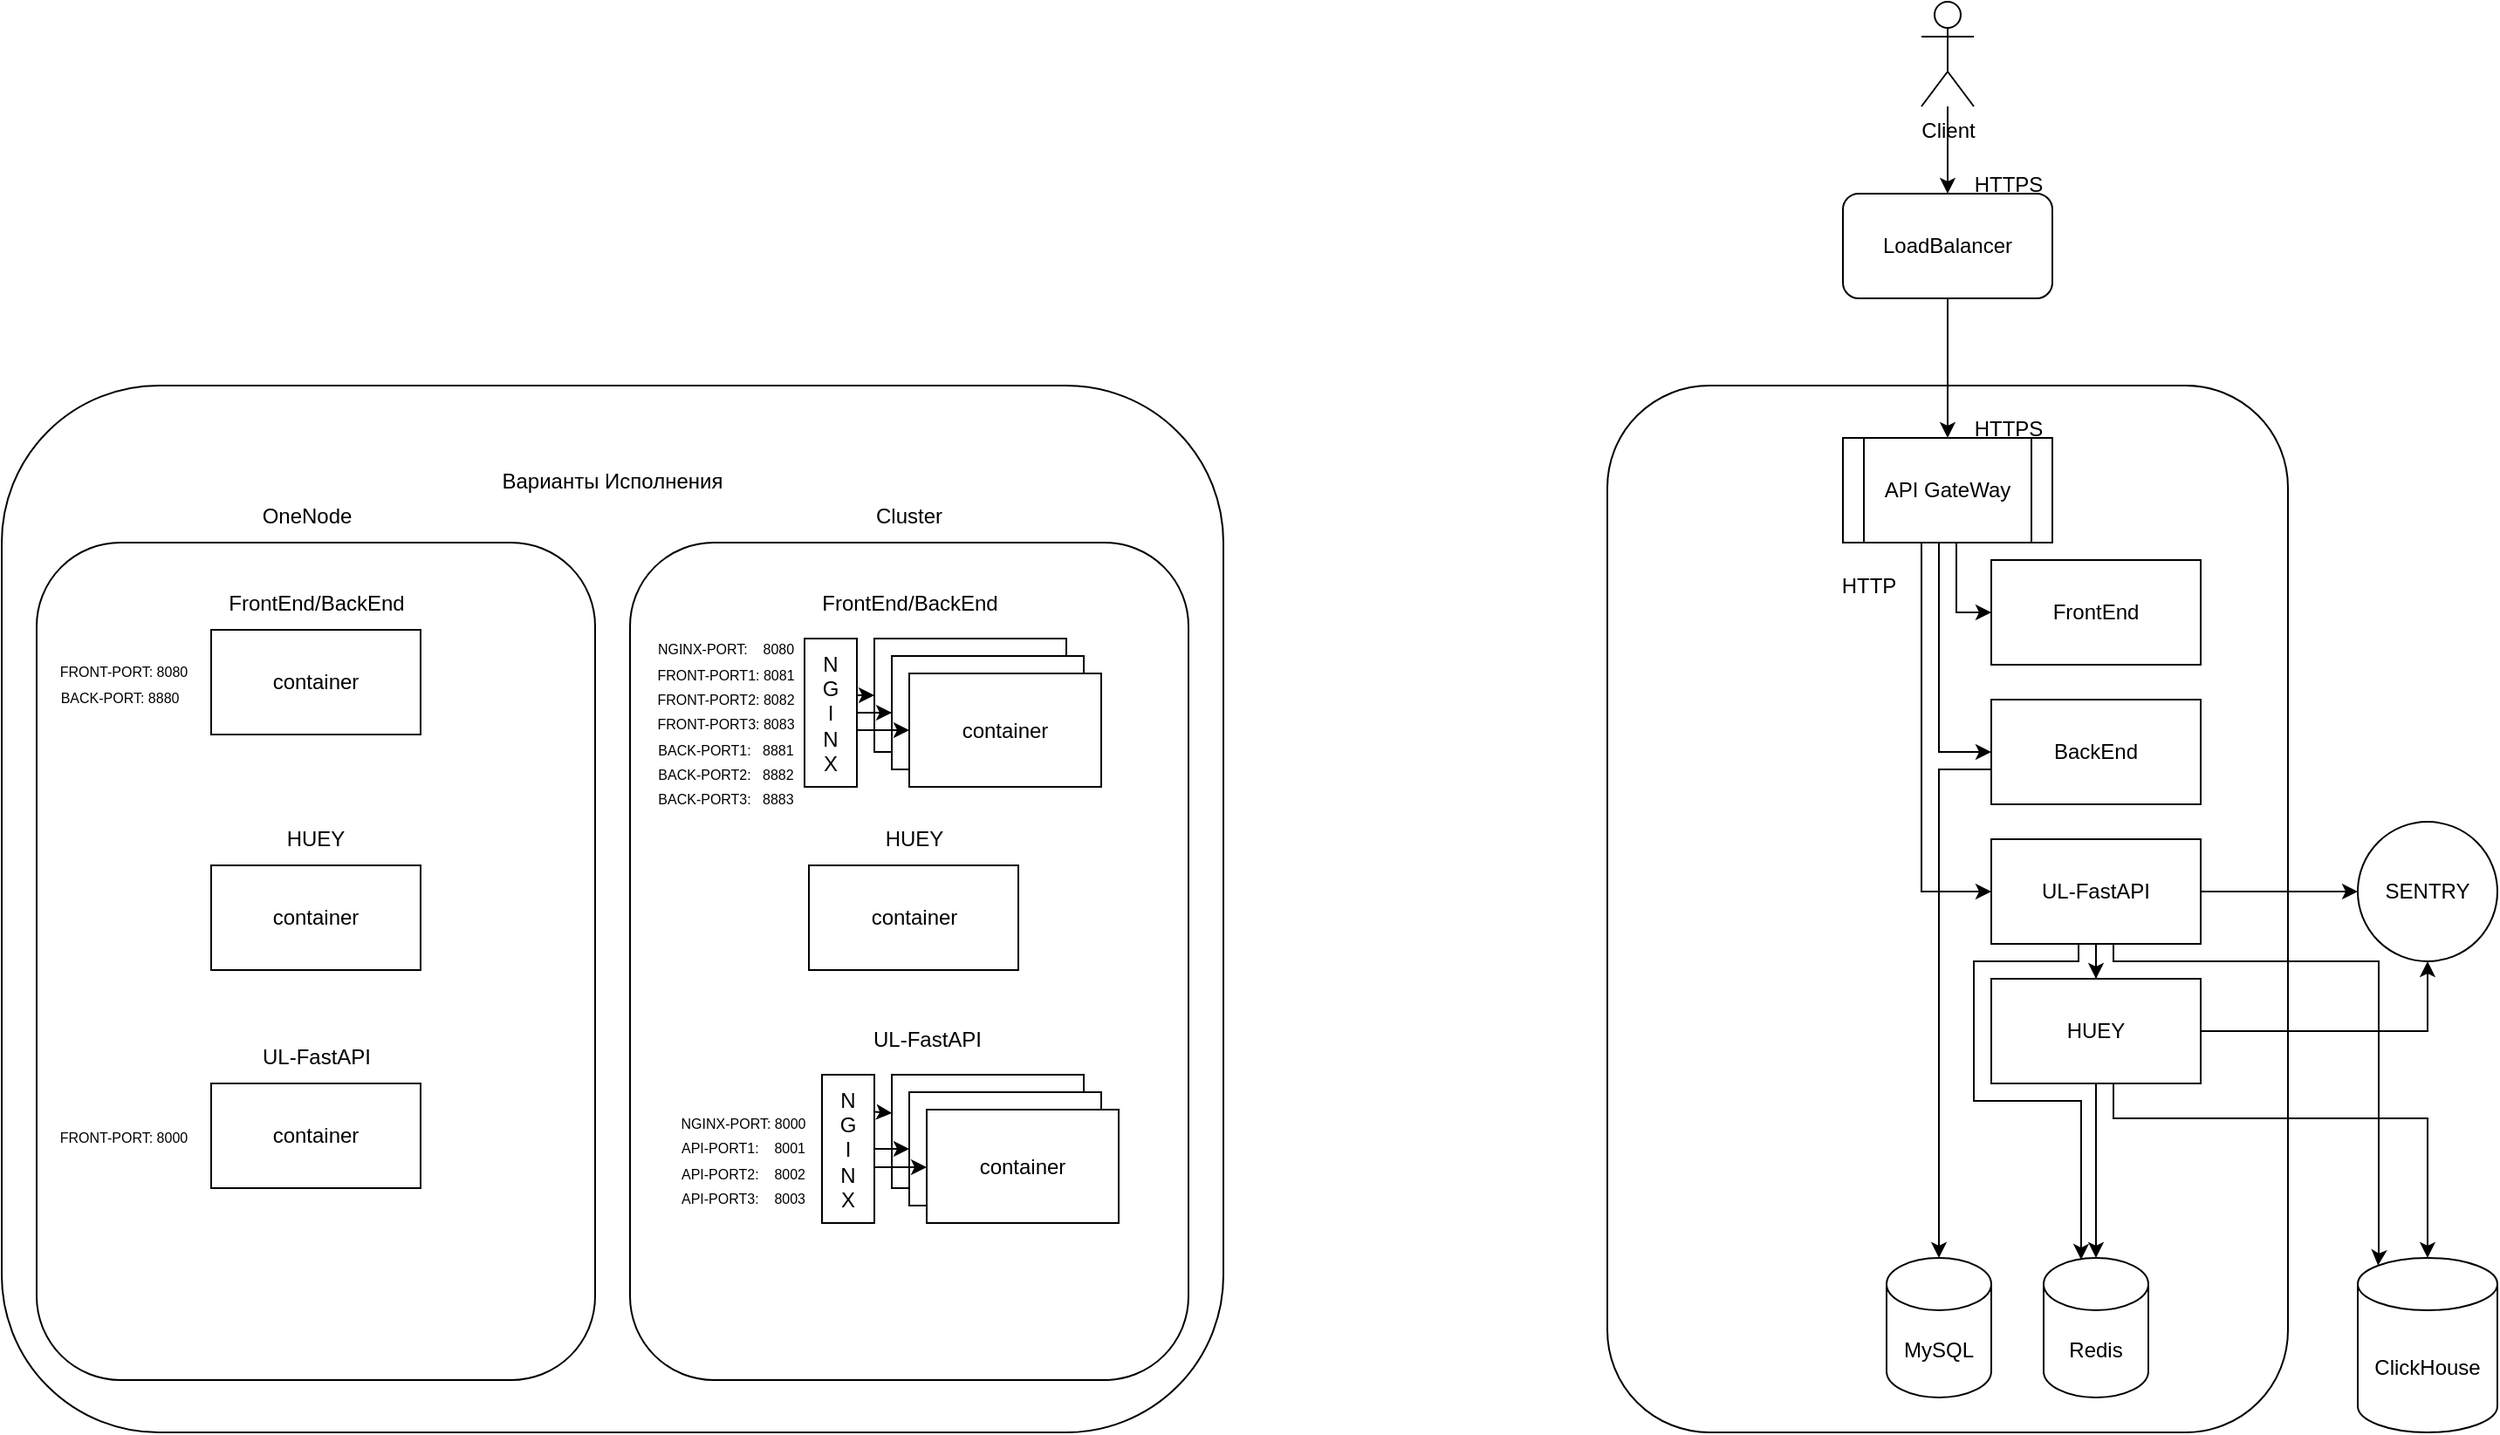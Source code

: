 <mxfile version="26.0.15">
  <diagram name="Page-1" id="kzm3Gh8i-jGuQKAOYgxD">
    <mxGraphModel dx="2036" dy="628" grid="1" gridSize="10" guides="1" tooltips="1" connect="1" arrows="1" fold="1" page="1" pageScale="1" pageWidth="850" pageHeight="1100" math="0" shadow="0">
      <root>
        <mxCell id="0" />
        <mxCell id="1" parent="0" />
        <mxCell id="jPRHqAiCdGyqLTujWerM-7" value="" style="rounded=1;whiteSpace=wrap;html=1;" vertex="1" parent="1">
          <mxGeometry x="320" y="270" width="390" height="600" as="geometry" />
        </mxCell>
        <mxCell id="jPRHqAiCdGyqLTujWerM-5" value="" style="edgeStyle=orthogonalEdgeStyle;rounded=0;orthogonalLoop=1;jettySize=auto;html=1;" edge="1" parent="1" source="jPRHqAiCdGyqLTujWerM-1" target="jPRHqAiCdGyqLTujWerM-4">
          <mxGeometry relative="1" as="geometry" />
        </mxCell>
        <mxCell id="jPRHqAiCdGyqLTujWerM-1" value="Client" style="shape=umlActor;verticalLabelPosition=bottom;verticalAlign=top;html=1;outlineConnect=0;" vertex="1" parent="1">
          <mxGeometry x="500" y="50" width="30" height="60" as="geometry" />
        </mxCell>
        <mxCell id="jPRHqAiCdGyqLTujWerM-9" style="edgeStyle=orthogonalEdgeStyle;rounded=0;orthogonalLoop=1;jettySize=auto;html=1;entryX=0.5;entryY=0;entryDx=0;entryDy=0;" edge="1" parent="1" source="jPRHqAiCdGyqLTujWerM-4" target="jPRHqAiCdGyqLTujWerM-8">
          <mxGeometry relative="1" as="geometry" />
        </mxCell>
        <mxCell id="jPRHqAiCdGyqLTujWerM-4" value="LoadBalancer" style="rounded=1;whiteSpace=wrap;html=1;" vertex="1" parent="1">
          <mxGeometry x="455" y="160" width="120" height="60" as="geometry" />
        </mxCell>
        <mxCell id="jPRHqAiCdGyqLTujWerM-6" value="HTTPS" style="text;html=1;align=center;verticalAlign=middle;whiteSpace=wrap;rounded=0;" vertex="1" parent="1">
          <mxGeometry x="520" y="140" width="60" height="30" as="geometry" />
        </mxCell>
        <mxCell id="jPRHqAiCdGyqLTujWerM-19" style="edgeStyle=orthogonalEdgeStyle;rounded=0;orthogonalLoop=1;jettySize=auto;html=1;entryX=0;entryY=0.5;entryDx=0;entryDy=0;" edge="1" parent="1" source="jPRHqAiCdGyqLTujWerM-8" target="jPRHqAiCdGyqLTujWerM-11">
          <mxGeometry relative="1" as="geometry">
            <Array as="points">
              <mxPoint x="520" y="400" />
            </Array>
          </mxGeometry>
        </mxCell>
        <mxCell id="jPRHqAiCdGyqLTujWerM-20" style="edgeStyle=orthogonalEdgeStyle;rounded=0;orthogonalLoop=1;jettySize=auto;html=1;entryX=0;entryY=0.5;entryDx=0;entryDy=0;" edge="1" parent="1" source="jPRHqAiCdGyqLTujWerM-8" target="jPRHqAiCdGyqLTujWerM-12">
          <mxGeometry relative="1" as="geometry">
            <Array as="points">
              <mxPoint x="510" y="480" />
            </Array>
          </mxGeometry>
        </mxCell>
        <mxCell id="jPRHqAiCdGyqLTujWerM-66" style="edgeStyle=orthogonalEdgeStyle;rounded=0;orthogonalLoop=1;jettySize=auto;html=1;entryX=0;entryY=0.5;entryDx=0;entryDy=0;" edge="1" parent="1" source="jPRHqAiCdGyqLTujWerM-8" target="jPRHqAiCdGyqLTujWerM-63">
          <mxGeometry relative="1" as="geometry">
            <Array as="points">
              <mxPoint x="500" y="560" />
            </Array>
          </mxGeometry>
        </mxCell>
        <mxCell id="jPRHqAiCdGyqLTujWerM-8" value="API GateWay" style="shape=process;whiteSpace=wrap;html=1;backgroundOutline=1;" vertex="1" parent="1">
          <mxGeometry x="455" y="300" width="120" height="60" as="geometry" />
        </mxCell>
        <mxCell id="jPRHqAiCdGyqLTujWerM-10" value="HTTPS" style="text;html=1;align=center;verticalAlign=middle;whiteSpace=wrap;rounded=0;" vertex="1" parent="1">
          <mxGeometry x="520" y="280" width="60" height="30" as="geometry" />
        </mxCell>
        <mxCell id="jPRHqAiCdGyqLTujWerM-11" value="FrontEnd" style="rounded=0;whiteSpace=wrap;html=1;" vertex="1" parent="1">
          <mxGeometry x="540" y="370" width="120" height="60" as="geometry" />
        </mxCell>
        <mxCell id="jPRHqAiCdGyqLTujWerM-12" value="BackEnd" style="rounded=0;whiteSpace=wrap;html=1;" vertex="1" parent="1">
          <mxGeometry x="540" y="450" width="120" height="60" as="geometry" />
        </mxCell>
        <mxCell id="jPRHqAiCdGyqLTujWerM-69" value="" style="edgeStyle=orthogonalEdgeStyle;rounded=0;orthogonalLoop=1;jettySize=auto;html=1;" edge="1" parent="1" source="jPRHqAiCdGyqLTujWerM-14" target="jPRHqAiCdGyqLTujWerM-67">
          <mxGeometry relative="1" as="geometry" />
        </mxCell>
        <mxCell id="jPRHqAiCdGyqLTujWerM-70" value="" style="edgeStyle=orthogonalEdgeStyle;rounded=0;orthogonalLoop=1;jettySize=auto;html=1;" edge="1" parent="1" source="jPRHqAiCdGyqLTujWerM-14" target="jPRHqAiCdGyqLTujWerM-24">
          <mxGeometry relative="1" as="geometry" />
        </mxCell>
        <mxCell id="jPRHqAiCdGyqLTujWerM-14" value="HUEY" style="rounded=0;whiteSpace=wrap;html=1;" vertex="1" parent="1">
          <mxGeometry x="540" y="610" width="120" height="60" as="geometry" />
        </mxCell>
        <mxCell id="jPRHqAiCdGyqLTujWerM-24" value="Redis" style="shape=cylinder3;whiteSpace=wrap;html=1;boundedLbl=1;backgroundOutline=1;size=15;" vertex="1" parent="1">
          <mxGeometry x="570" y="770" width="60" height="80" as="geometry" />
        </mxCell>
        <mxCell id="jPRHqAiCdGyqLTujWerM-26" value="ClickHouse" style="shape=cylinder3;whiteSpace=wrap;html=1;boundedLbl=1;backgroundOutline=1;size=15;" vertex="1" parent="1">
          <mxGeometry x="750" y="770" width="80" height="100" as="geometry" />
        </mxCell>
        <mxCell id="jPRHqAiCdGyqLTujWerM-30" value="MySQL" style="shape=cylinder3;whiteSpace=wrap;html=1;boundedLbl=1;backgroundOutline=1;size=15;" vertex="1" parent="1">
          <mxGeometry x="480" y="770" width="60" height="80" as="geometry" />
        </mxCell>
        <mxCell id="jPRHqAiCdGyqLTujWerM-31" style="edgeStyle=orthogonalEdgeStyle;rounded=0;orthogonalLoop=1;jettySize=auto;html=1;entryX=0.5;entryY=0;entryDx=0;entryDy=0;entryPerimeter=0;" edge="1" parent="1" source="jPRHqAiCdGyqLTujWerM-12" target="jPRHqAiCdGyqLTujWerM-30">
          <mxGeometry relative="1" as="geometry">
            <Array as="points">
              <mxPoint x="510" y="490" />
            </Array>
          </mxGeometry>
        </mxCell>
        <mxCell id="jPRHqAiCdGyqLTujWerM-32" value="HTTP" style="text;html=1;align=center;verticalAlign=middle;whiteSpace=wrap;rounded=0;" vertex="1" parent="1">
          <mxGeometry x="440" y="370" width="60" height="30" as="geometry" />
        </mxCell>
        <mxCell id="jPRHqAiCdGyqLTujWerM-34" value="" style="rounded=1;whiteSpace=wrap;html=1;" vertex="1" parent="1">
          <mxGeometry x="-600" y="270" width="700" height="600" as="geometry" />
        </mxCell>
        <mxCell id="jPRHqAiCdGyqLTujWerM-35" value="Варианты Исполнения" style="text;html=1;align=center;verticalAlign=middle;whiteSpace=wrap;rounded=0;" vertex="1" parent="1">
          <mxGeometry x="-345" y="310" width="190" height="30" as="geometry" />
        </mxCell>
        <mxCell id="jPRHqAiCdGyqLTujWerM-36" value="" style="rounded=1;whiteSpace=wrap;html=1;" vertex="1" parent="1">
          <mxGeometry x="-580" y="360" width="320" height="480" as="geometry" />
        </mxCell>
        <mxCell id="jPRHqAiCdGyqLTujWerM-38" value="" style="rounded=1;whiteSpace=wrap;html=1;" vertex="1" parent="1">
          <mxGeometry x="-240" y="360" width="320" height="480" as="geometry" />
        </mxCell>
        <mxCell id="jPRHqAiCdGyqLTujWerM-39" value="OneNode" style="text;html=1;align=center;verticalAlign=middle;whiteSpace=wrap;rounded=0;" vertex="1" parent="1">
          <mxGeometry x="-455" y="330" width="60" height="30" as="geometry" />
        </mxCell>
        <mxCell id="jPRHqAiCdGyqLTujWerM-40" value="Cluster" style="text;html=1;align=center;verticalAlign=middle;whiteSpace=wrap;rounded=0;" vertex="1" parent="1">
          <mxGeometry x="-110" y="330" width="60" height="30" as="geometry" />
        </mxCell>
        <mxCell id="jPRHqAiCdGyqLTujWerM-42" value="container" style="rounded=0;whiteSpace=wrap;html=1;" vertex="1" parent="1">
          <mxGeometry x="-480" y="410" width="120" height="60" as="geometry" />
        </mxCell>
        <mxCell id="jPRHqAiCdGyqLTujWerM-43" value="FrontEnd/BackEnd" style="text;html=1;align=center;verticalAlign=middle;whiteSpace=wrap;rounded=0;" vertex="1" parent="1">
          <mxGeometry x="-477.5" y="380" width="115" height="30" as="geometry" />
        </mxCell>
        <mxCell id="jPRHqAiCdGyqLTujWerM-44" value="&lt;font style=&quot;font-size: 8px;&quot;&gt;FRONT-PORT: 8080&lt;/font&gt;&lt;div&gt;&lt;font style=&quot;font-size: 8px;&quot;&gt;BACK-PORT: 8880&amp;nbsp;&amp;nbsp;&lt;/font&gt;&lt;/div&gt;" style="text;html=1;align=center;verticalAlign=middle;whiteSpace=wrap;rounded=0;" vertex="1" parent="1">
          <mxGeometry x="-570" y="410" width="80" height="60" as="geometry" />
        </mxCell>
        <mxCell id="jPRHqAiCdGyqLTujWerM-56" style="edgeStyle=orthogonalEdgeStyle;rounded=0;orthogonalLoop=1;jettySize=auto;html=1;entryX=0;entryY=0.5;entryDx=0;entryDy=0;exitX=1;exitY=0.382;exitDx=0;exitDy=0;exitPerimeter=0;" edge="1" parent="1" source="jPRHqAiCdGyqLTujWerM-45" target="jPRHqAiCdGyqLTujWerM-49">
          <mxGeometry relative="1" as="geometry" />
        </mxCell>
        <mxCell id="jPRHqAiCdGyqLTujWerM-79" value="" style="edgeStyle=orthogonalEdgeStyle;rounded=0;orthogonalLoop=1;jettySize=auto;html=1;" edge="1" parent="1" source="jPRHqAiCdGyqLTujWerM-45" target="jPRHqAiCdGyqLTujWerM-52">
          <mxGeometry relative="1" as="geometry" />
        </mxCell>
        <mxCell id="jPRHqAiCdGyqLTujWerM-45" value="N&lt;div&gt;G&lt;/div&gt;&lt;div&gt;I&lt;/div&gt;&lt;div&gt;N&lt;/div&gt;&lt;div&gt;X&lt;/div&gt;" style="rounded=0;whiteSpace=wrap;html=1;" vertex="1" parent="1">
          <mxGeometry x="-140" y="415" width="30" height="85" as="geometry" />
        </mxCell>
        <mxCell id="jPRHqAiCdGyqLTujWerM-47" value="&lt;div&gt;&lt;font style=&quot;font-size: 8px;&quot;&gt;NGINX-PORT:&amp;nbsp; &amp;nbsp; 8080&lt;/font&gt;&lt;/div&gt;&lt;div&gt;&lt;span style=&quot;font-size: 8px;&quot;&gt;FRONT-PORT1: 8081&lt;/span&gt;&lt;/div&gt;&lt;div&gt;&lt;span style=&quot;font-size: 8px; background-color: transparent; color: light-dark(rgb(0, 0, 0), rgb(255, 255, 255));&quot;&gt;FRONT&lt;/span&gt;&lt;span style=&quot;font-size: 8px;&quot;&gt;-PORT2: 8082&lt;/span&gt;&lt;/div&gt;&lt;div&gt;&lt;span style=&quot;font-size: 8px; background-color: transparent; color: light-dark(rgb(0, 0, 0), rgb(255, 255, 255));&quot;&gt;FRONT&lt;/span&gt;&lt;span style=&quot;font-size: 8px;&quot;&gt;-PORT3: 8083&lt;/span&gt;&lt;/div&gt;&lt;div&gt;&lt;span style=&quot;font-size: 8px;&quot;&gt;BACK-PORT1:&amp;nbsp; &amp;nbsp;8881&lt;/span&gt;&lt;/div&gt;&lt;div&gt;&lt;span style=&quot;font-size: 8px;&quot;&gt;BACK-PORT2:&amp;nbsp; &amp;nbsp;8882&lt;/span&gt;&lt;/div&gt;&lt;div&gt;&lt;span style=&quot;font-size: 8px;&quot;&gt;BACK-PORT3:&amp;nbsp; &amp;nbsp;8883&lt;/span&gt;&lt;/div&gt;" style="text;html=1;align=center;verticalAlign=middle;whiteSpace=wrap;rounded=0;" vertex="1" parent="1">
          <mxGeometry x="-230" y="410" width="90" height="105" as="geometry" />
        </mxCell>
        <mxCell id="jPRHqAiCdGyqLTujWerM-49" value="container" style="rounded=0;whiteSpace=wrap;html=1;" vertex="1" parent="1">
          <mxGeometry x="-100" y="415" width="110" height="65" as="geometry" />
        </mxCell>
        <mxCell id="jPRHqAiCdGyqLTujWerM-51" value="container" style="rounded=0;whiteSpace=wrap;html=1;" vertex="1" parent="1">
          <mxGeometry x="-90" y="425" width="110" height="65" as="geometry" />
        </mxCell>
        <mxCell id="jPRHqAiCdGyqLTujWerM-52" value="container" style="rounded=0;whiteSpace=wrap;html=1;" vertex="1" parent="1">
          <mxGeometry x="-80" y="435" width="110" height="65" as="geometry" />
        </mxCell>
        <mxCell id="jPRHqAiCdGyqLTujWerM-54" style="edgeStyle=orthogonalEdgeStyle;rounded=0;orthogonalLoop=1;jettySize=auto;html=1;entryX=0;entryY=0.5;entryDx=0;entryDy=0;" edge="1" parent="1" source="jPRHqAiCdGyqLTujWerM-45" target="jPRHqAiCdGyqLTujWerM-52">
          <mxGeometry relative="1" as="geometry">
            <Array as="points">
              <mxPoint x="-90" y="468" />
            </Array>
          </mxGeometry>
        </mxCell>
        <mxCell id="jPRHqAiCdGyqLTujWerM-55" style="edgeStyle=orthogonalEdgeStyle;rounded=0;orthogonalLoop=1;jettySize=auto;html=1;entryX=0;entryY=0.5;entryDx=0;entryDy=0;" edge="1" parent="1" source="jPRHqAiCdGyqLTujWerM-45" target="jPRHqAiCdGyqLTujWerM-51">
          <mxGeometry relative="1" as="geometry" />
        </mxCell>
        <mxCell id="jPRHqAiCdGyqLTujWerM-58" value="FrontEnd/BackEnd" style="text;html=1;align=center;verticalAlign=middle;whiteSpace=wrap;rounded=0;" vertex="1" parent="1">
          <mxGeometry x="-137.5" y="380" width="115" height="30" as="geometry" />
        </mxCell>
        <mxCell id="jPRHqAiCdGyqLTujWerM-59" value="HUEY" style="text;html=1;align=center;verticalAlign=middle;whiteSpace=wrap;rounded=0;" vertex="1" parent="1">
          <mxGeometry x="-450" y="515" width="60" height="30" as="geometry" />
        </mxCell>
        <mxCell id="jPRHqAiCdGyqLTujWerM-60" value="container" style="rounded=0;whiteSpace=wrap;html=1;" vertex="1" parent="1">
          <mxGeometry x="-480" y="545" width="120" height="60" as="geometry" />
        </mxCell>
        <mxCell id="jPRHqAiCdGyqLTujWerM-64" value="" style="edgeStyle=orthogonalEdgeStyle;rounded=0;orthogonalLoop=1;jettySize=auto;html=1;" edge="1" parent="1" source="jPRHqAiCdGyqLTujWerM-63" target="jPRHqAiCdGyqLTujWerM-14">
          <mxGeometry relative="1" as="geometry" />
        </mxCell>
        <mxCell id="jPRHqAiCdGyqLTujWerM-68" value="" style="edgeStyle=orthogonalEdgeStyle;rounded=0;orthogonalLoop=1;jettySize=auto;html=1;" edge="1" parent="1" source="jPRHqAiCdGyqLTujWerM-63" target="jPRHqAiCdGyqLTujWerM-67">
          <mxGeometry relative="1" as="geometry" />
        </mxCell>
        <mxCell id="jPRHqAiCdGyqLTujWerM-63" value="UL-FastAPI" style="rounded=0;whiteSpace=wrap;html=1;" vertex="1" parent="1">
          <mxGeometry x="540" y="530" width="120" height="60" as="geometry" />
        </mxCell>
        <mxCell id="jPRHqAiCdGyqLTujWerM-67" value="SENTRY" style="ellipse;whiteSpace=wrap;html=1;aspect=fixed;" vertex="1" parent="1">
          <mxGeometry x="750" y="520" width="80" height="80" as="geometry" />
        </mxCell>
        <mxCell id="jPRHqAiCdGyqLTujWerM-71" style="edgeStyle=orthogonalEdgeStyle;rounded=0;orthogonalLoop=1;jettySize=auto;html=1;entryX=0.5;entryY=0;entryDx=0;entryDy=0;entryPerimeter=0;" edge="1" parent="1" source="jPRHqAiCdGyqLTujWerM-14" target="jPRHqAiCdGyqLTujWerM-26">
          <mxGeometry relative="1" as="geometry">
            <Array as="points">
              <mxPoint x="610" y="690" />
              <mxPoint x="790" y="690" />
            </Array>
          </mxGeometry>
        </mxCell>
        <mxCell id="jPRHqAiCdGyqLTujWerM-72" style="edgeStyle=orthogonalEdgeStyle;rounded=0;orthogonalLoop=1;jettySize=auto;html=1;entryX=0.358;entryY=0.013;entryDx=0;entryDy=0;entryPerimeter=0;" edge="1" parent="1" source="jPRHqAiCdGyqLTujWerM-63" target="jPRHqAiCdGyqLTujWerM-24">
          <mxGeometry relative="1" as="geometry">
            <mxPoint x="592" y="768" as="targetPoint" />
            <Array as="points">
              <mxPoint x="590" y="600" />
              <mxPoint x="530" y="600" />
              <mxPoint x="530" y="680" />
              <mxPoint x="591" y="680" />
            </Array>
          </mxGeometry>
        </mxCell>
        <mxCell id="jPRHqAiCdGyqLTujWerM-73" style="edgeStyle=orthogonalEdgeStyle;rounded=0;orthogonalLoop=1;jettySize=auto;html=1;entryX=0.145;entryY=0;entryDx=0;entryDy=4.35;entryPerimeter=0;" edge="1" parent="1" source="jPRHqAiCdGyqLTujWerM-63" target="jPRHqAiCdGyqLTujWerM-26">
          <mxGeometry relative="1" as="geometry">
            <Array as="points">
              <mxPoint x="610" y="600" />
              <mxPoint x="762" y="600" />
              <mxPoint x="762" y="769" />
            </Array>
          </mxGeometry>
        </mxCell>
        <mxCell id="jPRHqAiCdGyqLTujWerM-74" value="HUEY" style="text;html=1;align=center;verticalAlign=middle;whiteSpace=wrap;rounded=0;" vertex="1" parent="1">
          <mxGeometry x="-107.5" y="515" width="60" height="30" as="geometry" />
        </mxCell>
        <mxCell id="jPRHqAiCdGyqLTujWerM-75" value="container" style="rounded=0;whiteSpace=wrap;html=1;" vertex="1" parent="1">
          <mxGeometry x="-137.5" y="545" width="120" height="60" as="geometry" />
        </mxCell>
        <mxCell id="jPRHqAiCdGyqLTujWerM-76" value="container" style="rounded=0;whiteSpace=wrap;html=1;" vertex="1" parent="1">
          <mxGeometry x="-480" y="670" width="120" height="60" as="geometry" />
        </mxCell>
        <mxCell id="jPRHqAiCdGyqLTujWerM-77" value="UL-FastAPI" style="text;html=1;align=center;verticalAlign=middle;whiteSpace=wrap;rounded=0;" vertex="1" parent="1">
          <mxGeometry x="-477.5" y="640" width="115" height="30" as="geometry" />
        </mxCell>
        <mxCell id="jPRHqAiCdGyqLTujWerM-78" value="&lt;font style=&quot;font-size: 8px;&quot;&gt;FRONT-PORT: 8000&lt;/font&gt;" style="text;html=1;align=center;verticalAlign=middle;whiteSpace=wrap;rounded=0;" vertex="1" parent="1">
          <mxGeometry x="-570" y="670" width="80" height="60" as="geometry" />
        </mxCell>
        <mxCell id="jPRHqAiCdGyqLTujWerM-80" value="N&lt;div&gt;G&lt;/div&gt;&lt;div&gt;I&lt;/div&gt;&lt;div&gt;N&lt;/div&gt;&lt;div&gt;X&lt;/div&gt;" style="rounded=0;whiteSpace=wrap;html=1;" vertex="1" parent="1">
          <mxGeometry x="-130" y="665" width="30" height="85" as="geometry" />
        </mxCell>
        <mxCell id="jPRHqAiCdGyqLTujWerM-81" value="&lt;div&gt;&lt;font style=&quot;font-size: 8px;&quot;&gt;NGINX-PORT: 8000&lt;/font&gt;&lt;/div&gt;&lt;div&gt;&lt;span style=&quot;font-size: 8px;&quot;&gt;API-PORT1:&amp;nbsp; &amp;nbsp; 8001&lt;/span&gt;&lt;/div&gt;&lt;div&gt;&lt;span style=&quot;font-size: 8px;&quot;&gt;API-PORT2:&amp;nbsp; &amp;nbsp; 8002&lt;/span&gt;&lt;/div&gt;&lt;div&gt;&lt;div&gt;&lt;span style=&quot;font-size: 8px;&quot;&gt;API-PORT3:&amp;nbsp; &amp;nbsp; 8003&lt;/span&gt;&lt;/div&gt;&lt;/div&gt;" style="text;html=1;align=center;verticalAlign=middle;whiteSpace=wrap;rounded=0;" vertex="1" parent="1">
          <mxGeometry x="-220" y="660" width="90" height="105" as="geometry" />
        </mxCell>
        <mxCell id="jPRHqAiCdGyqLTujWerM-82" value="container" style="rounded=0;whiteSpace=wrap;html=1;" vertex="1" parent="1">
          <mxGeometry x="-90" y="665" width="110" height="65" as="geometry" />
        </mxCell>
        <mxCell id="jPRHqAiCdGyqLTujWerM-83" value="container" style="rounded=0;whiteSpace=wrap;html=1;" vertex="1" parent="1">
          <mxGeometry x="-80" y="675" width="110" height="65" as="geometry" />
        </mxCell>
        <mxCell id="jPRHqAiCdGyqLTujWerM-84" value="container" style="rounded=0;whiteSpace=wrap;html=1;" vertex="1" parent="1">
          <mxGeometry x="-70" y="685" width="110" height="65" as="geometry" />
        </mxCell>
        <mxCell id="jPRHqAiCdGyqLTujWerM-85" value="UL-FastAPI" style="text;html=1;align=center;verticalAlign=middle;whiteSpace=wrap;rounded=0;" vertex="1" parent="1">
          <mxGeometry x="-127.5" y="630" width="115" height="30" as="geometry" />
        </mxCell>
        <mxCell id="jPRHqAiCdGyqLTujWerM-86" value="" style="edgeStyle=orthogonalEdgeStyle;rounded=0;orthogonalLoop=1;jettySize=auto;html=1;" edge="1" parent="1" source="jPRHqAiCdGyqLTujWerM-80" target="jPRHqAiCdGyqLTujWerM-84">
          <mxGeometry relative="1" as="geometry">
            <Array as="points">
              <mxPoint x="-90" y="718" />
              <mxPoint x="-90" y="718" />
            </Array>
          </mxGeometry>
        </mxCell>
        <mxCell id="jPRHqAiCdGyqLTujWerM-88" style="edgeStyle=orthogonalEdgeStyle;rounded=0;orthogonalLoop=1;jettySize=auto;html=1;exitX=1;exitY=0.5;exitDx=0;exitDy=0;entryX=0;entryY=0.5;entryDx=0;entryDy=0;" edge="1" parent="1" source="jPRHqAiCdGyqLTujWerM-80" target="jPRHqAiCdGyqLTujWerM-83">
          <mxGeometry relative="1" as="geometry" />
        </mxCell>
        <mxCell id="jPRHqAiCdGyqLTujWerM-91" style="edgeStyle=orthogonalEdgeStyle;rounded=0;orthogonalLoop=1;jettySize=auto;html=1;exitX=1;exitY=0.25;exitDx=0;exitDy=0;entryX=0.001;entryY=0.338;entryDx=0;entryDy=0;entryPerimeter=0;" edge="1" parent="1" source="jPRHqAiCdGyqLTujWerM-80" target="jPRHqAiCdGyqLTujWerM-82">
          <mxGeometry relative="1" as="geometry">
            <Array as="points">
              <mxPoint x="-90" y="686" />
            </Array>
          </mxGeometry>
        </mxCell>
      </root>
    </mxGraphModel>
  </diagram>
</mxfile>
